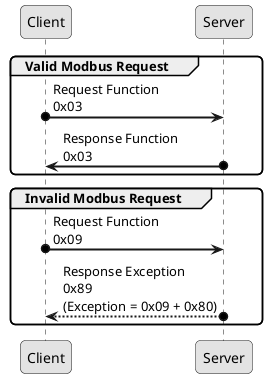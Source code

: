 @startuml

skinparam monochrome true
skinparam shadowing false
skinparam sequenceArrowThickness 2
skinparam roundcorner 10
skinparam sequenceReferenceAlign center

participant "Client" as client
participant "Server" as server

group Valid Modbus Request
    client o-> server: Request Function \n0x03
    client <-o server: Response Function \n0x03
end

group Invalid Modbus Request
    client o-> server: Request Function \n0x09
    client <--o server: Response Exception \n0x89 \n(Exception = 0x09 + 0x80)
End

@enduml
